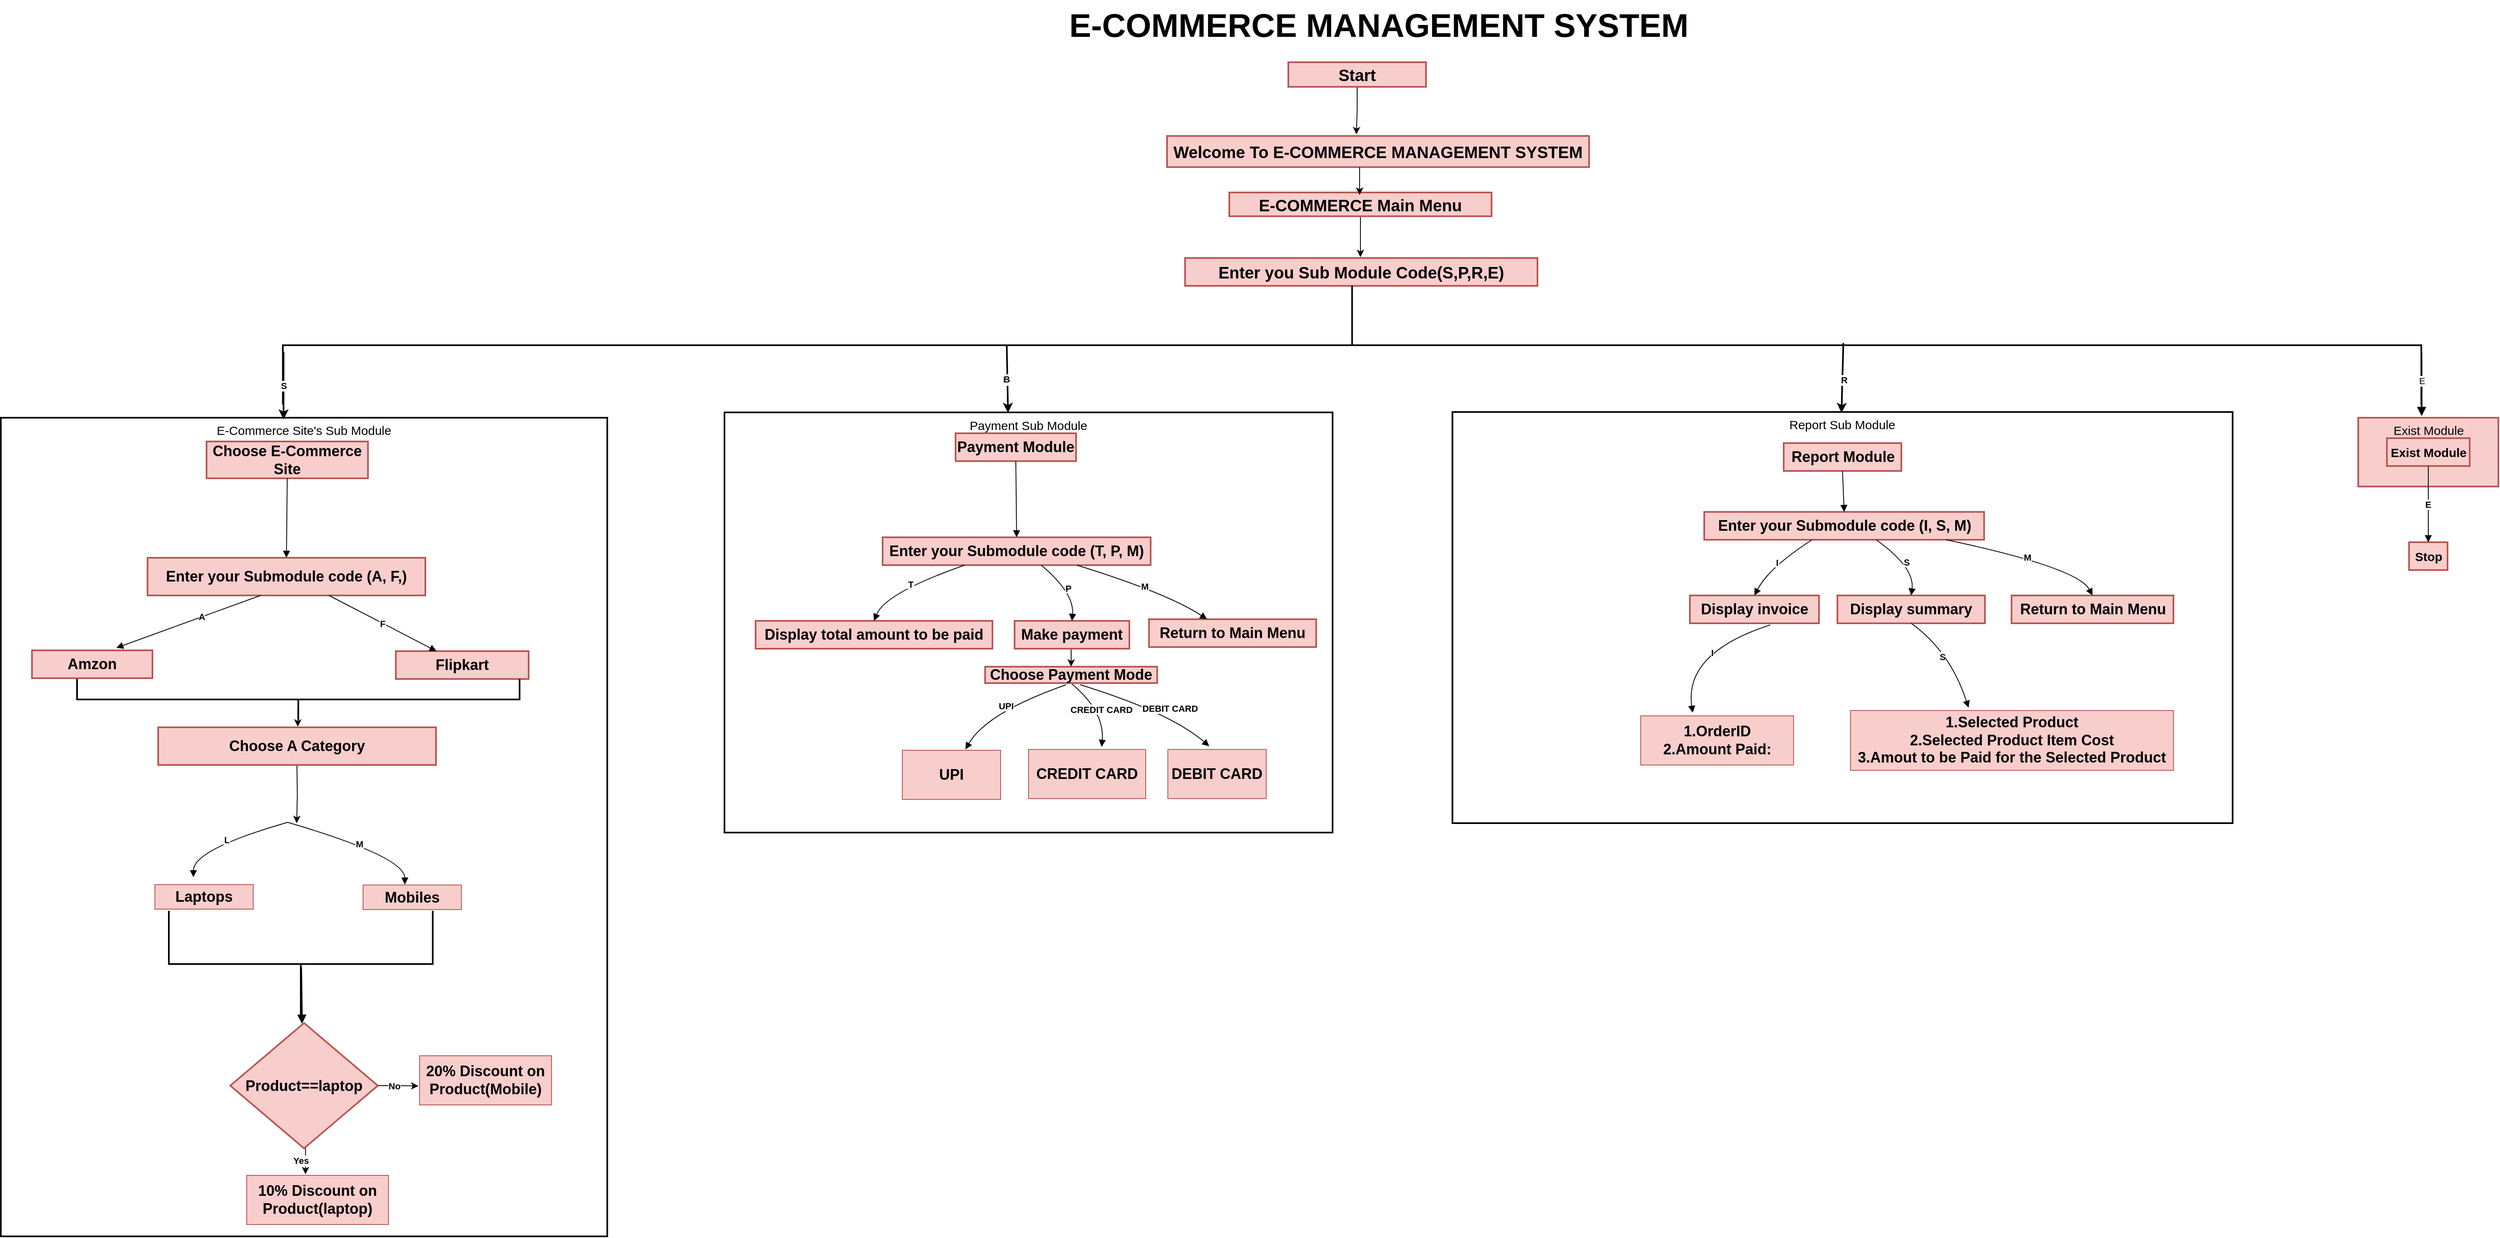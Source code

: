 <mxfile version="24.7.7">
  <diagram name="Page-1" id="Sdp1yScLoWzOb8cPQdZt">
    <mxGraphModel dx="2269" dy="1406" grid="1" gridSize="10" guides="1" tooltips="1" connect="1" arrows="1" fold="1" page="1" pageScale="1" pageWidth="1100" pageHeight="1700" background="#ffffff" math="0" shadow="0">
      <root>
        <mxCell id="0" />
        <mxCell id="1" parent="0" />
        <mxCell id="bemjHegsYqQRMrJu-x9I-32" value="Exist Module" style="whiteSpace=wrap;strokeWidth=2;verticalAlign=top;fontStyle=0;fontSize=15;fillColor=#f8cecc;strokeColor=#b85450;" parent="1" vertex="1">
          <mxGeometry x="3625.5" y="580" width="171" height="84" as="geometry" />
        </mxCell>
        <mxCell id="bemjHegsYqQRMrJu-x9I-33" value="Exist Module" style="whiteSpace=wrap;strokeWidth=2;fontStyle=1;fontSize=15;fillColor=#f8cecc;strokeColor=#b85450;" parent="1" vertex="1">
          <mxGeometry x="3660.5" y="605" width="101" height="34" as="geometry" />
        </mxCell>
        <mxCell id="bemjHegsYqQRMrJu-x9I-40" value="Payment Sub Module" style="whiteSpace=wrap;strokeWidth=2;verticalAlign=top;fillColor=none;fontSize=15;" parent="1" vertex="1">
          <mxGeometry x="1632" y="573.5" width="742" height="513" as="geometry" />
        </mxCell>
        <mxCell id="bemjHegsYqQRMrJu-x9I-41" value="Payment Module" style="whiteSpace=wrap;strokeWidth=2;fontStyle=1;fontSize=18;fillColor=#f8cecc;strokeColor=#b85450;" parent="1" vertex="1">
          <mxGeometry x="1914" y="599" width="147" height="34" as="geometry" />
        </mxCell>
        <mxCell id="bemjHegsYqQRMrJu-x9I-42" value="Enter your Submodule code (T, P, M)" style="whiteSpace=wrap;strokeWidth=2;fontStyle=1;fontSize=18;fillColor=#f8cecc;strokeColor=#b85450;" parent="1" vertex="1">
          <mxGeometry x="1825" y="726" width="327" height="34" as="geometry" />
        </mxCell>
        <mxCell id="bemjHegsYqQRMrJu-x9I-43" value="Display total amount to be paid" style="whiteSpace=wrap;strokeWidth=2;fontStyle=1;fontSize=18;fillColor=#f8cecc;strokeColor=#b85450;" parent="1" vertex="1">
          <mxGeometry x="1670" y="828" width="289" height="34" as="geometry" />
        </mxCell>
        <mxCell id="nWxjGFCnzDJaX7hS_Yp3-3" style="edgeStyle=orthogonalEdgeStyle;rounded=0;orthogonalLoop=1;jettySize=auto;html=1;exitX=0.5;exitY=1;exitDx=0;exitDy=0;entryX=0.5;entryY=0;entryDx=0;entryDy=0;" edge="1" parent="1" source="bemjHegsYqQRMrJu-x9I-44" target="e7dT7T7Hv7bEaETwIsCn-16">
          <mxGeometry relative="1" as="geometry" />
        </mxCell>
        <mxCell id="bemjHegsYqQRMrJu-x9I-44" value="Make payment" style="whiteSpace=wrap;strokeWidth=2;fontStyle=1;fontSize=18;fillColor=#f8cecc;strokeColor=#b85450;" parent="1" vertex="1">
          <mxGeometry x="1986" y="828" width="140" height="34" as="geometry" />
        </mxCell>
        <mxCell id="bemjHegsYqQRMrJu-x9I-45" value="Return to Main Menu" style="whiteSpace=wrap;strokeWidth=2;fontStyle=1;fontSize=18;fillColor=#f8cecc;strokeColor=#b85450;" parent="1" vertex="1">
          <mxGeometry x="2150" y="826" width="204" height="34" as="geometry" />
        </mxCell>
        <mxCell id="bemjHegsYqQRMrJu-x9I-47" value="Choose E-Commerce Site" style="whiteSpace=wrap;strokeWidth=2;fontStyle=1;fontSize=18;fillColor=#f8cecc;strokeColor=#b85450;" parent="1" vertex="1">
          <mxGeometry x="1000" y="609" width="197" height="45" as="geometry" />
        </mxCell>
        <mxCell id="bemjHegsYqQRMrJu-x9I-48" value="Enter your Submodule code (A, F,)" style="whiteSpace=wrap;strokeWidth=2;fontStyle=1;fontSize=18;fillColor=#f8cecc;strokeColor=#b85450;" parent="1" vertex="1">
          <mxGeometry x="928" y="751" width="339" height="46" as="geometry" />
        </mxCell>
        <mxCell id="bemjHegsYqQRMrJu-x9I-49" value="Amzon" style="whiteSpace=wrap;strokeWidth=2;fontStyle=1;fontSize=18;fillColor=#f8cecc;strokeColor=#b85450;" parent="1" vertex="1">
          <mxGeometry x="787" y="864" width="147" height="34" as="geometry" />
        </mxCell>
        <mxCell id="bemjHegsYqQRMrJu-x9I-51" value="Flipkart" style="whiteSpace=wrap;strokeWidth=2;fontStyle=1;fontSize=18;fillColor=#f8cecc;strokeColor=#b85450;" parent="1" vertex="1">
          <mxGeometry x="1231" y="865" width="162" height="34" as="geometry" />
        </mxCell>
        <mxCell id="bemjHegsYqQRMrJu-x9I-70" value="Stop" style="whiteSpace=wrap;strokeWidth=2;fontStyle=1;fontSize=15;fillColor=#f8cecc;strokeColor=#b85450;" parent="1" vertex="1">
          <mxGeometry x="3687.5" y="732" width="47" height="34" as="geometry" />
        </mxCell>
        <mxCell id="bemjHegsYqQRMrJu-x9I-78" value="" style="curved=1;startArrow=none;endArrow=block;exitX=0.5;exitY=0.98;entryX=0.5;entryY=0;rounded=0;" parent="1" source="bemjHegsYqQRMrJu-x9I-47" target="bemjHegsYqQRMrJu-x9I-48" edge="1">
          <mxGeometry relative="1" as="geometry">
            <Array as="points" />
          </mxGeometry>
        </mxCell>
        <mxCell id="bemjHegsYqQRMrJu-x9I-81" value="F" style="curved=1;startArrow=none;endArrow=block;exitX=0.65;exitY=0.99;entryX=0.31;entryY=0.01;rounded=0;fontStyle=1" parent="1" source="bemjHegsYqQRMrJu-x9I-48" target="bemjHegsYqQRMrJu-x9I-51" edge="1">
          <mxGeometry relative="1" as="geometry">
            <Array as="points" />
          </mxGeometry>
        </mxCell>
        <mxCell id="bemjHegsYqQRMrJu-x9I-99" value="" style="curved=1;startArrow=none;endArrow=block;exitX=0.5;exitY=0.98;entryX=0.5;entryY=0;rounded=0;" parent="1" source="bemjHegsYqQRMrJu-x9I-41" target="bemjHegsYqQRMrJu-x9I-42" edge="1">
          <mxGeometry relative="1" as="geometry">
            <Array as="points" />
          </mxGeometry>
        </mxCell>
        <mxCell id="bemjHegsYqQRMrJu-x9I-100" value="T" style="curved=1;startArrow=none;endArrow=block;exitX=0.31;exitY=0.99;entryX=0.5;entryY=0.01;rounded=0;fontStyle=1" parent="1" source="bemjHegsYqQRMrJu-x9I-42" target="bemjHegsYqQRMrJu-x9I-43" edge="1">
          <mxGeometry relative="1" as="geometry">
            <Array as="points">
              <mxPoint x="1828" y="794" />
            </Array>
          </mxGeometry>
        </mxCell>
        <mxCell id="bemjHegsYqQRMrJu-x9I-101" value="P" style="curved=1;startArrow=none;endArrow=block;exitX=0.59;exitY=0.99;entryX=0.5;entryY=0.01;rounded=0;fontStyle=1" parent="1" source="bemjHegsYqQRMrJu-x9I-42" target="bemjHegsYqQRMrJu-x9I-44" edge="1">
          <mxGeometry relative="1" as="geometry">
            <Array as="points">
              <mxPoint x="2059" y="794" />
            </Array>
          </mxGeometry>
        </mxCell>
        <mxCell id="bemjHegsYqQRMrJu-x9I-102" value="M" style="curved=1;startArrow=none;endArrow=block;exitX=0.72;exitY=0.99;entryX=0.35;entryY=0.01;rounded=0;fontStyle=1" parent="1" source="bemjHegsYqQRMrJu-x9I-42" target="bemjHegsYqQRMrJu-x9I-45" edge="1">
          <mxGeometry relative="1" as="geometry">
            <Array as="points">
              <mxPoint x="2172" y="794" />
            </Array>
          </mxGeometry>
        </mxCell>
        <mxCell id="bemjHegsYqQRMrJu-x9I-107" value="E" style="curved=1;startArrow=none;endArrow=block;exitX=0.5;exitY=0.98;entryX=0.5;entryY=0;rounded=0;fontStyle=1" parent="1" source="bemjHegsYqQRMrJu-x9I-33" target="bemjHegsYqQRMrJu-x9I-70" edge="1">
          <mxGeometry relative="1" as="geometry">
            <Array as="points" />
          </mxGeometry>
        </mxCell>
        <mxCell id="Rv3ZFqCPYbAEEIVOh8et-6" value="Report Module" style="whiteSpace=wrap;strokeWidth=2;fontStyle=1;fontSize=18;fillColor=#f8cecc;strokeColor=#b85450;" parent="1" vertex="1">
          <mxGeometry x="2924.5" y="611" width="143.5" height="34" as="geometry" />
        </mxCell>
        <mxCell id="Rv3ZFqCPYbAEEIVOh8et-7" value="Enter your Submodule code (I, S, M)" style="whiteSpace=wrap;strokeWidth=2;fontStyle=1;fontSize=18;fillColor=#f8cecc;strokeColor=#b85450;" parent="1" vertex="1">
          <mxGeometry x="2827.5" y="695" width="341.5" height="34" as="geometry" />
        </mxCell>
        <mxCell id="Rv3ZFqCPYbAEEIVOh8et-8" value="Display invoice" style="whiteSpace=wrap;strokeWidth=2;fontStyle=1;fontSize=18;fillColor=#f8cecc;strokeColor=#b85450;" parent="1" vertex="1">
          <mxGeometry x="2810" y="797" width="157.5" height="34" as="geometry" />
        </mxCell>
        <mxCell id="Rv3ZFqCPYbAEEIVOh8et-9" value="Display summary" style="whiteSpace=wrap;strokeWidth=2;fontStyle=1;fontSize=18;fillColor=#f8cecc;strokeColor=#b85450;" parent="1" vertex="1">
          <mxGeometry x="2990" y="797" width="180" height="34" as="geometry" />
        </mxCell>
        <mxCell id="Rv3ZFqCPYbAEEIVOh8et-10" value="Return to Main Menu" style="whiteSpace=wrap;strokeWidth=2;fontStyle=1;fontSize=18;fillColor=#f8cecc;strokeColor=#b85450;" parent="1" vertex="1">
          <mxGeometry x="3202.5" y="797" width="197.5" height="34" as="geometry" />
        </mxCell>
        <mxCell id="Rv3ZFqCPYbAEEIVOh8et-11" value="" style="curved=1;startArrow=none;endArrow=block;exitX=0.5;exitY=0.99;entryX=0.5;entryY=-0.01;rounded=0;" parent="1" source="Rv3ZFqCPYbAEEIVOh8et-6" target="Rv3ZFqCPYbAEEIVOh8et-7" edge="1">
          <mxGeometry relative="1" as="geometry">
            <Array as="points" />
          </mxGeometry>
        </mxCell>
        <mxCell id="Rv3ZFqCPYbAEEIVOh8et-12" value="I" style="curved=1;startArrow=none;endArrow=block;exitX=0.39;exitY=0.98;entryX=0.5;entryY=0;rounded=0;fontStyle=1" parent="1" source="Rv3ZFqCPYbAEEIVOh8et-7" target="Rv3ZFqCPYbAEEIVOh8et-8" edge="1">
          <mxGeometry relative="1" as="geometry">
            <Array as="points">
              <mxPoint x="2906.5" y="763" />
            </Array>
          </mxGeometry>
        </mxCell>
        <mxCell id="Rv3ZFqCPYbAEEIVOh8et-13" value="S" style="curved=1;startArrow=none;endArrow=block;exitX=0.61;exitY=0.98;entryX=0.5;entryY=0;rounded=0;fontStyle=1" parent="1" source="Rv3ZFqCPYbAEEIVOh8et-7" target="Rv3ZFqCPYbAEEIVOh8et-9" edge="1">
          <mxGeometry relative="1" as="geometry">
            <Array as="points">
              <mxPoint x="3084.5" y="763" />
            </Array>
          </mxGeometry>
        </mxCell>
        <mxCell id="Rv3ZFqCPYbAEEIVOh8et-14" value="M" style="curved=1;startArrow=none;endArrow=block;exitX=0.85;exitY=0.98;entryX=0.5;entryY=0;rounded=0;fontStyle=1" parent="1" source="Rv3ZFqCPYbAEEIVOh8et-7" target="Rv3ZFqCPYbAEEIVOh8et-10" edge="1">
          <mxGeometry relative="1" as="geometry">
            <Array as="points">
              <mxPoint x="3283.5" y="763" />
            </Array>
          </mxGeometry>
        </mxCell>
        <mxCell id="Rv3ZFqCPYbAEEIVOh8et-62" style="edgeStyle=orthogonalEdgeStyle;rounded=0;orthogonalLoop=1;jettySize=auto;html=1;exitX=0.5;exitY=1;exitDx=0;exitDy=0;" parent="1" source="Rv3ZFqCPYbAEEIVOh8et-17" edge="1">
          <mxGeometry relative="1" as="geometry">
            <mxPoint x="2408" y="384" as="targetPoint" />
          </mxGeometry>
        </mxCell>
        <mxCell id="Rv3ZFqCPYbAEEIVOh8et-17" value="E-COMMERCE Main Menu" style="whiteSpace=wrap;strokeWidth=2;fontSize=20;fontStyle=1;fillColor=#f8cecc;strokeColor=#b85450;" parent="1" vertex="1">
          <mxGeometry x="2248" y="305" width="320" height="29" as="geometry" />
        </mxCell>
        <mxCell id="Rv3ZFqCPYbAEEIVOh8et-18" value="Enter you Sub Module Code(S,P,R,E)" style="whiteSpace=wrap;strokeWidth=2;fontSize=20;fontStyle=1;fillColor=#f8cecc;strokeColor=#b85450;" parent="1" vertex="1">
          <mxGeometry x="2194" y="385" width="430" height="34" as="geometry" />
        </mxCell>
        <mxCell id="Rv3ZFqCPYbAEEIVOh8et-60" style="edgeStyle=orthogonalEdgeStyle;rounded=0;orthogonalLoop=1;jettySize=auto;html=1;exitX=0.5;exitY=1;exitDx=0;exitDy=0;" parent="1" source="Rv3ZFqCPYbAEEIVOh8et-19" edge="1">
          <mxGeometry relative="1" as="geometry">
            <mxPoint x="2403" y="234" as="targetPoint" />
          </mxGeometry>
        </mxCell>
        <mxCell id="Rv3ZFqCPYbAEEIVOh8et-19" value="Start" style="whiteSpace=wrap;strokeWidth=2;fontSize=20;fontStyle=1;fillColor=#f8cecc;strokeColor=#b85450;" parent="1" vertex="1">
          <mxGeometry x="2320" y="146" width="168" height="30" as="geometry" />
        </mxCell>
        <mxCell id="Rv3ZFqCPYbAEEIVOh8et-20" value="Welcome To E-COMMERCE MANAGEMENT SYSTEM" style="whiteSpace=wrap;strokeWidth=2;fontSize=20;fontStyle=1;fillColor=#f8cecc;strokeColor=#b85450;" parent="1" vertex="1">
          <mxGeometry x="2172" y="236" width="515" height="38" as="geometry" />
        </mxCell>
        <mxCell id="Rv3ZFqCPYbAEEIVOh8et-24" value="" style="curved=1;startArrow=none;endArrow=block;rounded=0;" parent="1" edge="1">
          <mxGeometry x="-1" y="-100" relative="1" as="geometry">
            <Array as="points" />
            <mxPoint x="1066.004" y="797" as="sourcePoint" />
            <mxPoint x="890" y="861" as="targetPoint" />
            <mxPoint x="-60" y="-102" as="offset" />
          </mxGeometry>
        </mxCell>
        <mxCell id="Rv3ZFqCPYbAEEIVOh8et-25" value="A" style="edgeLabel;html=1;align=center;verticalAlign=middle;resizable=0;points=[];fontStyle=1" parent="Rv3ZFqCPYbAEEIVOh8et-24" vertex="1" connectable="0">
          <mxGeometry x="-0.185" relative="1" as="geometry">
            <mxPoint as="offset" />
          </mxGeometry>
        </mxCell>
        <mxCell id="Rv3ZFqCPYbAEEIVOh8et-39" value="" style="strokeWidth=2;html=1;shape=mxgraph.flowchart.annotation_2;align=left;labelPosition=right;pointerEvents=1;rotation=90;" parent="1" vertex="1">
          <mxGeometry x="2325.32" y="-813.18" width="145" height="2609.37" as="geometry" />
        </mxCell>
        <mxCell id="Rv3ZFqCPYbAEEIVOh8et-43" value="" style="endArrow=classic;html=1;rounded=0;exitX=0.5;exitY=0.691;exitDx=0;exitDy=0;exitPerimeter=0;strokeWidth=2;" parent="1" edge="1">
          <mxGeometry width="50" height="50" relative="1" as="geometry">
            <mxPoint x="1976.43" y="491.505" as="sourcePoint" />
            <mxPoint x="1978.002" y="574" as="targetPoint" />
          </mxGeometry>
        </mxCell>
        <mxCell id="Rv3ZFqCPYbAEEIVOh8et-56" value="P" style="edgeLabel;html=1;align=center;verticalAlign=middle;resizable=0;points=[];fontStyle=0" parent="Rv3ZFqCPYbAEEIVOh8et-43" vertex="1" connectable="0">
          <mxGeometry x="0.018" y="-2" relative="1" as="geometry">
            <mxPoint as="offset" />
          </mxGeometry>
        </mxCell>
        <mxCell id="e7dT7T7Hv7bEaETwIsCn-14" value="B" style="edgeLabel;html=1;align=center;verticalAlign=middle;resizable=0;points=[];fontStyle=1" parent="Rv3ZFqCPYbAEEIVOh8et-43" vertex="1" connectable="0">
          <mxGeometry x="-0.006" y="-1" relative="1" as="geometry">
            <mxPoint as="offset" />
          </mxGeometry>
        </mxCell>
        <mxCell id="Rv3ZFqCPYbAEEIVOh8et-44" value="" style="endArrow=classic;html=1;rounded=0;exitX=0.481;exitY=0.263;exitDx=0;exitDy=0;exitPerimeter=0;strokeWidth=2;" parent="1" edge="1">
          <mxGeometry width="50" height="50" relative="1" as="geometry">
            <mxPoint x="2997.241" y="488.75" as="sourcePoint" />
            <mxPoint x="2995" y="574" as="targetPoint" />
          </mxGeometry>
        </mxCell>
        <mxCell id="Rv3ZFqCPYbAEEIVOh8et-57" value="R" style="edgeLabel;html=1;align=center;verticalAlign=middle;resizable=0;points=[];fontStyle=1" parent="Rv3ZFqCPYbAEEIVOh8et-44" vertex="1" connectable="0">
          <mxGeometry x="0.057" y="2" relative="1" as="geometry">
            <mxPoint as="offset" />
          </mxGeometry>
        </mxCell>
        <mxCell id="Rv3ZFqCPYbAEEIVOh8et-69" style="edgeStyle=orthogonalEdgeStyle;rounded=0;orthogonalLoop=1;jettySize=auto;html=1;" parent="1" edge="1">
          <mxGeometry relative="1" as="geometry">
            <mxPoint x="2407" y="308" as="targetPoint" />
            <mxPoint x="2407" y="274" as="sourcePoint" />
          </mxGeometry>
        </mxCell>
        <mxCell id="Rv3ZFqCPYbAEEIVOh8et-70" value="Report Sub Module" style="whiteSpace=wrap;strokeWidth=2;verticalAlign=top;fillColor=none;fontStyle=0;fontSize=15;" parent="1" vertex="1">
          <mxGeometry x="2520.25" y="573" width="952" height="502" as="geometry" />
        </mxCell>
        <mxCell id="Rv3ZFqCPYbAEEIVOh8et-75" value="&lt;b&gt;&lt;font style=&quot;font-size: 18px;&quot;&gt;Laptops&lt;/font&gt;&lt;/b&gt;" style="rounded=0;whiteSpace=wrap;html=1;fillColor=#f8cecc;strokeColor=#b85450;" parent="1" vertex="1">
          <mxGeometry x="937" y="1150" width="120" height="30" as="geometry" />
        </mxCell>
        <mxCell id="Rv3ZFqCPYbAEEIVOh8et-78" value="L" style="curved=1;startArrow=none;endArrow=block;exitX=0;exitY=0.5;entryX=0.5;entryY=0.01;rounded=0;exitDx=0;exitDy=0;exitPerimeter=0;fontStyle=1" parent="1" edge="1">
          <mxGeometry relative="1" as="geometry">
            <Array as="points">
              <mxPoint x="984" y="1107" />
            </Array>
            <mxPoint x="1099" y="1074.0" as="sourcePoint" />
            <mxPoint x="984" y="1141" as="targetPoint" />
          </mxGeometry>
        </mxCell>
        <mxCell id="Rv3ZFqCPYbAEEIVOh8et-94" value="&lt;b style=&quot;font-size: 18px;&quot;&gt;&lt;font style=&quot;font-size: 18px;&quot;&gt;1.OrderID&lt;/font&gt;&lt;/b&gt;&lt;div style=&quot;font-size: 18px;&quot;&gt;&lt;b&gt;&lt;font style=&quot;font-size: 18px;&quot;&gt;2.Amount Paid:&lt;/font&gt;&lt;/b&gt;&lt;/div&gt;" style="rounded=0;whiteSpace=wrap;html=1;fillColor=#f8cecc;strokeColor=#b85450;" parent="1" vertex="1">
          <mxGeometry x="2750" y="944" width="186.5" height="60" as="geometry" />
        </mxCell>
        <mxCell id="Rv3ZFqCPYbAEEIVOh8et-96" value="" style="curved=1;startArrow=none;endArrow=block;exitX=0.31;exitY=0.99;entryX=0.34;entryY=-0.063;rounded=0;entryDx=0;entryDy=0;entryPerimeter=0;" parent="1" target="Rv3ZFqCPYbAEEIVOh8et-94" edge="1">
          <mxGeometry relative="1" as="geometry">
            <Array as="points">
              <mxPoint x="2803" y="867" />
            </Array>
            <mxPoint x="2908" y="833" as="sourcePoint" />
            <mxPoint x="2803" y="901" as="targetPoint" />
          </mxGeometry>
        </mxCell>
        <mxCell id="nWxjGFCnzDJaX7hS_Yp3-6" value="&lt;b&gt;I&lt;/b&gt;" style="edgeLabel;html=1;align=center;verticalAlign=middle;resizable=0;points=[];" vertex="1" connectable="0" parent="Rv3ZFqCPYbAEEIVOh8et-96">
          <mxGeometry x="-0.15" y="10" relative="1" as="geometry">
            <mxPoint as="offset" />
          </mxGeometry>
        </mxCell>
        <mxCell id="Rv3ZFqCPYbAEEIVOh8et-99" value="&lt;b style=&quot;&quot;&gt;&lt;font style=&quot;font-size: 40px;&quot;&gt;E-COMMERCE MANAGEMENT SYSTEM&lt;/font&gt;&lt;/b&gt;" style="text;html=1;align=center;verticalAlign=middle;resizable=0;points=[];autosize=1;strokeColor=none;fillColor=none;" parent="1" vertex="1">
          <mxGeometry x="2040" y="70" width="780" height="60" as="geometry" />
        </mxCell>
        <mxCell id="PcKsBc9rMCbqgGmzDIWR-1" value="" style="curved=1;startArrow=none;endArrow=block;exitX=0.5;exitY=0.99;entryX=0.449;entryY=0.007;rounded=0;entryDx=0;entryDy=0;entryPerimeter=0;strokeWidth=2;fontStyle=0" parent="1" edge="1">
          <mxGeometry relative="1" as="geometry">
            <Array as="points" />
            <mxPoint x="3702.71" y="500" as="sourcePoint" />
            <mxPoint x="3702.92" y="578" as="targetPoint" />
          </mxGeometry>
        </mxCell>
        <mxCell id="PcKsBc9rMCbqgGmzDIWR-2" value="E" style="edgeLabel;html=1;align=center;verticalAlign=middle;resizable=0;points=[];" parent="PcKsBc9rMCbqgGmzDIWR-1" vertex="1" connectable="0">
          <mxGeometry x="-0.108" relative="1" as="geometry">
            <mxPoint as="offset" />
          </mxGeometry>
        </mxCell>
        <mxCell id="PcKsBc9rMCbqgGmzDIWR-4" value="&lt;b&gt;S&lt;/b&gt;" style="endArrow=classic;html=1;rounded=0;strokeWidth=2;" parent="1" edge="1">
          <mxGeometry width="50" height="50" relative="1" as="geometry">
            <mxPoint x="1094" y="500" as="sourcePoint" />
            <mxPoint x="1094.002" y="582" as="targetPoint" />
          </mxGeometry>
        </mxCell>
        <mxCell id="UDQO_BuGxYxwtC6EL5wh-3" value="&lt;b&gt;&lt;font style=&quot;font-size: 18px;&quot;&gt;Mobiles&lt;/font&gt;&lt;/b&gt;" style="rounded=0;whiteSpace=wrap;html=1;fillColor=#f8cecc;strokeColor=#b85450;" parent="1" vertex="1">
          <mxGeometry x="1191" y="1150.5" width="120" height="30" as="geometry" />
        </mxCell>
        <mxCell id="UDQO_BuGxYxwtC6EL5wh-5" value="M" style="curved=1;startArrow=none;endArrow=block;entryX=0.5;entryY=0.01;rounded=0;exitX=0;exitY=0.5;exitDx=0;exitDy=0;exitPerimeter=0;fontStyle=1" parent="1" edge="1">
          <mxGeometry relative="1" as="geometry">
            <Array as="points">
              <mxPoint x="1242" y="1116" />
            </Array>
            <mxPoint x="1099" y="1074.0" as="sourcePoint" />
            <mxPoint x="1242" y="1150" as="targetPoint" />
          </mxGeometry>
        </mxCell>
        <mxCell id="UDQO_BuGxYxwtC6EL5wh-10" value="" style="strokeWidth=2;html=1;shape=mxgraph.flowchart.annotation_2;align=left;labelPosition=right;pointerEvents=1;rotation=-90;" parent="1" vertex="1">
          <mxGeometry x="1087" y="654" width="50" height="540" as="geometry" />
        </mxCell>
        <mxCell id="UDQO_BuGxYxwtC6EL5wh-14" style="edgeStyle=orthogonalEdgeStyle;rounded=0;orthogonalLoop=1;jettySize=auto;html=1;exitX=1;exitY=0.5;exitDx=0;exitDy=0;exitPerimeter=0;entryX=0.536;entryY=0.497;entryDx=0;entryDy=0;entryPerimeter=0;" parent="1" edge="1">
          <mxGeometry relative="1" as="geometry">
            <mxPoint x="1111.38" y="957.2" as="targetPoint" />
            <mxPoint x="1113" y="934" as="sourcePoint" />
          </mxGeometry>
        </mxCell>
        <mxCell id="UDQO_BuGxYxwtC6EL5wh-16" value="E-Commerce Site&#39;s Sub Module" style="whiteSpace=wrap;strokeWidth=2;verticalAlign=top;fillColor=none;fontSize=15;" parent="1" vertex="1">
          <mxGeometry x="749" y="580" width="740" height="999.5" as="geometry" />
        </mxCell>
        <mxCell id="UDQO_BuGxYxwtC6EL5wh-20" style="edgeStyle=orthogonalEdgeStyle;rounded=0;orthogonalLoop=1;jettySize=auto;html=1;exitX=0.5;exitY=1;exitDx=0;exitDy=0;exitPerimeter=0;entryX=0.415;entryY=-0.021;entryDx=0;entryDy=0;entryPerimeter=0;fontStyle=1" parent="1" source="UDQO_BuGxYxwtC6EL5wh-19" target="UDQO_BuGxYxwtC6EL5wh-24" edge="1">
          <mxGeometry relative="1" as="geometry">
            <mxPoint x="1139" y="1505" as="targetPoint" />
          </mxGeometry>
        </mxCell>
        <mxCell id="UDQO_BuGxYxwtC6EL5wh-21" value="&lt;b&gt;Yes&lt;/b&gt;" style="edgeLabel;html=1;align=center;verticalAlign=middle;resizable=0;points=[];" parent="UDQO_BuGxYxwtC6EL5wh-20" vertex="1" connectable="0">
          <mxGeometry x="-0.028" y="-6" relative="1" as="geometry">
            <mxPoint as="offset" />
          </mxGeometry>
        </mxCell>
        <mxCell id="UDQO_BuGxYxwtC6EL5wh-19" value="&lt;b&gt;&lt;font style=&quot;font-size: 18px;&quot;&gt;Product==laptop&lt;/font&gt;&lt;/b&gt;" style="strokeWidth=2;html=1;shape=mxgraph.flowchart.decision;whiteSpace=wrap;fillColor=#f8cecc;strokeColor=#b85450;" parent="1" vertex="1">
          <mxGeometry x="1029" y="1319" width="180" height="153" as="geometry" />
        </mxCell>
        <mxCell id="UDQO_BuGxYxwtC6EL5wh-24" value="&lt;font size=&quot;1&quot; style=&quot;&quot;&gt;&lt;b style=&quot;font-size: 18px;&quot;&gt;10% Discount on Product(laptop)&lt;/b&gt;&lt;/font&gt;" style="rounded=0;whiteSpace=wrap;html=1;fillColor=#f8cecc;strokeColor=#b85450;" parent="1" vertex="1">
          <mxGeometry x="1049" y="1505" width="173" height="60" as="geometry" />
        </mxCell>
        <mxCell id="UDQO_BuGxYxwtC6EL5wh-25" value="&lt;font size=&quot;1&quot; style=&quot;&quot;&gt;&lt;b style=&quot;font-size: 18px;&quot;&gt;20% Discount on Product(Mobile)&lt;/b&gt;&lt;/font&gt;" style="rounded=0;whiteSpace=wrap;html=1;fillColor=#f8cecc;strokeColor=#b85450;" parent="1" vertex="1">
          <mxGeometry x="1260" y="1359" width="161" height="60" as="geometry" />
        </mxCell>
        <mxCell id="UDQO_BuGxYxwtC6EL5wh-26" value="" style="strokeWidth=2;html=1;shape=mxgraph.flowchart.annotation_2;align=left;labelPosition=right;pointerEvents=1;rotation=-90;" parent="1" vertex="1">
          <mxGeometry x="1050" y="1086" width="130" height="322" as="geometry" />
        </mxCell>
        <mxCell id="UDQO_BuGxYxwtC6EL5wh-28" value="" style="curved=1;startArrow=none;endArrow=block;entryX=0.5;entryY=0;rounded=0;strokeWidth=2;" parent="1" edge="1">
          <mxGeometry relative="1" as="geometry">
            <Array as="points" />
            <mxPoint x="1115.5" y="1251" as="sourcePoint" />
            <mxPoint x="1116.5" y="1320" as="targetPoint" />
          </mxGeometry>
        </mxCell>
        <mxCell id="e7dT7T7Hv7bEaETwIsCn-2" style="edgeStyle=orthogonalEdgeStyle;rounded=0;orthogonalLoop=1;jettySize=auto;html=1;entryX=-0.009;entryY=0.615;entryDx=0;entryDy=0;entryPerimeter=0;exitX=1;exitY=0.5;exitDx=0;exitDy=0;exitPerimeter=0;" parent="1" source="UDQO_BuGxYxwtC6EL5wh-19" target="UDQO_BuGxYxwtC6EL5wh-25" edge="1">
          <mxGeometry relative="1" as="geometry">
            <mxPoint x="1231" y="1396.462" as="sourcePoint" />
          </mxGeometry>
        </mxCell>
        <mxCell id="e7dT7T7Hv7bEaETwIsCn-3" value="No" style="edgeLabel;html=1;align=center;verticalAlign=middle;resizable=0;points=[];fontStyle=1" parent="e7dT7T7Hv7bEaETwIsCn-2" vertex="1" connectable="0">
          <mxGeometry x="-0.193" relative="1" as="geometry">
            <mxPoint as="offset" />
          </mxGeometry>
        </mxCell>
        <mxCell id="e7dT7T7Hv7bEaETwIsCn-4" value="&lt;font style=&quot;font-size: 18px;&quot;&gt;&lt;b&gt;UPI&lt;/b&gt;&lt;/font&gt;" style="rounded=0;whiteSpace=wrap;html=1;fillColor=#f8cecc;strokeColor=#b85450;" parent="1" vertex="1">
          <mxGeometry x="1849" y="986" width="120" height="60" as="geometry" />
        </mxCell>
        <mxCell id="e7dT7T7Hv7bEaETwIsCn-5" value="&lt;font style=&quot;font-size: 18px;&quot;&gt;&lt;b&gt;CREDIT CARD&lt;/b&gt;&lt;/font&gt;" style="rounded=0;whiteSpace=wrap;html=1;fillColor=#f8cecc;strokeColor=#b85450;" parent="1" vertex="1">
          <mxGeometry x="2003" y="985" width="143" height="60" as="geometry" />
        </mxCell>
        <mxCell id="e7dT7T7Hv7bEaETwIsCn-6" value="&lt;font style=&quot;font-size: 18px;&quot;&gt;&lt;b&gt;DEBIT CARD&lt;/b&gt;&lt;/font&gt;" style="rounded=0;whiteSpace=wrap;html=1;fillColor=#f8cecc;strokeColor=#b85450;" parent="1" vertex="1">
          <mxGeometry x="2173" y="985" width="120" height="60" as="geometry" />
        </mxCell>
        <mxCell id="e7dT7T7Hv7bEaETwIsCn-7" value="UPI" style="curved=1;startArrow=none;endArrow=block;exitX=0.31;exitY=0.99;entryX=0.667;entryY=0;rounded=0;entryDx=0;entryDy=0;entryPerimeter=0;fontStyle=1" parent="1" edge="1">
          <mxGeometry relative="1" as="geometry">
            <Array as="points">
              <mxPoint x="1952" y="940" />
            </Array>
            <mxPoint x="2049" y="906" as="sourcePoint" />
            <mxPoint x="1926.04" y="985" as="targetPoint" />
          </mxGeometry>
        </mxCell>
        <mxCell id="e7dT7T7Hv7bEaETwIsCn-8" value="CREDIT CARD" style="curved=1;startArrow=none;endArrow=block;rounded=0;entryX=0.624;entryY=-0.053;entryDx=0;entryDy=0;entryPerimeter=0;fontStyle=1" parent="1" target="e7dT7T7Hv7bEaETwIsCn-5" edge="1">
          <mxGeometry relative="1" as="geometry">
            <Array as="points">
              <mxPoint x="2096" y="939" />
            </Array>
            <mxPoint x="2056" y="905" as="sourcePoint" />
            <mxPoint x="2093" y="975" as="targetPoint" />
          </mxGeometry>
        </mxCell>
        <mxCell id="e7dT7T7Hv7bEaETwIsCn-9" value="DEBIT CARD" style="curved=1;startArrow=none;endArrow=block;exitX=0.72;exitY=0.99;entryX=0.421;entryY=-0.065;rounded=0;entryDx=0;entryDy=0;entryPerimeter=0;fontStyle=1" parent="1" target="e7dT7T7Hv7bEaETwIsCn-6" edge="1">
          <mxGeometry x="0.277" y="5" relative="1" as="geometry">
            <Array as="points">
              <mxPoint x="2176" y="940" />
            </Array>
            <mxPoint x="2066" y="906" as="sourcePoint" />
            <mxPoint x="2225" y="972" as="targetPoint" />
            <mxPoint as="offset" />
          </mxGeometry>
        </mxCell>
        <mxCell id="e7dT7T7Hv7bEaETwIsCn-11" value="Choose A Category" style="whiteSpace=wrap;strokeWidth=2;fontStyle=1;fontSize=18;fillColor=#f8cecc;strokeColor=#b85450;" parent="1" vertex="1">
          <mxGeometry x="941" y="958" width="339" height="46" as="geometry" />
        </mxCell>
        <mxCell id="e7dT7T7Hv7bEaETwIsCn-12" style="edgeStyle=orthogonalEdgeStyle;rounded=0;orthogonalLoop=1;jettySize=auto;html=1;exitX=1;exitY=0.5;exitDx=0;exitDy=0;exitPerimeter=0;" parent="1" edge="1">
          <mxGeometry relative="1" as="geometry">
            <mxPoint x="1110" y="1075" as="targetPoint" />
            <mxPoint x="1110.31" y="1005" as="sourcePoint" />
          </mxGeometry>
        </mxCell>
        <mxCell id="e7dT7T7Hv7bEaETwIsCn-16" value="Choose Payment Mode" style="whiteSpace=wrap;strokeWidth=2;fontStyle=1;fontSize=18;fillColor=#f8cecc;strokeColor=#b85450;" parent="1" vertex="1">
          <mxGeometry x="1950" y="884" width="210" height="20" as="geometry" />
        </mxCell>
        <mxCell id="nWxjGFCnzDJaX7hS_Yp3-4" value="&lt;b style=&quot;font-size: 18px;&quot;&gt;&lt;font style=&quot;font-size: 18px;&quot;&gt;1.Selected Product&lt;/font&gt;&lt;/b&gt;&lt;div style=&quot;font-size: 18px;&quot;&gt;&lt;b&gt;&lt;font style=&quot;font-size: 18px;&quot;&gt;2.Selected Product Item Cost&lt;/font&gt;&lt;/b&gt;&lt;/div&gt;&lt;div style=&quot;font-size: 18px;&quot;&gt;&lt;b&gt;&lt;font style=&quot;font-size: 18px;&quot;&gt;3.Amout to be Paid for the Selected Product&lt;/font&gt;&lt;/b&gt;&lt;/div&gt;" style="rounded=0;whiteSpace=wrap;html=1;fillColor=#f8cecc;strokeColor=#b85450;" vertex="1" parent="1">
          <mxGeometry x="3006" y="937.5" width="394" height="73" as="geometry" />
        </mxCell>
        <mxCell id="nWxjGFCnzDJaX7hS_Yp3-5" value="" style="curved=1;startArrow=none;endArrow=block;exitX=0.61;exitY=0.98;rounded=0;fontStyle=1" edge="1" parent="1">
          <mxGeometry relative="1" as="geometry">
            <Array as="points">
              <mxPoint x="3127.5" y="865" />
            </Array>
            <mxPoint x="3080" y="831" as="sourcePoint" />
            <mxPoint x="3150" y="934" as="targetPoint" />
          </mxGeometry>
        </mxCell>
        <mxCell id="nWxjGFCnzDJaX7hS_Yp3-7" value="&lt;b&gt;S&lt;/b&gt;" style="edgeLabel;html=1;align=center;verticalAlign=middle;resizable=0;points=[];" vertex="1" connectable="0" parent="nWxjGFCnzDJaX7hS_Yp3-5">
          <mxGeometry x="-0.05" y="-11" relative="1" as="geometry">
            <mxPoint as="offset" />
          </mxGeometry>
        </mxCell>
      </root>
    </mxGraphModel>
  </diagram>
</mxfile>
